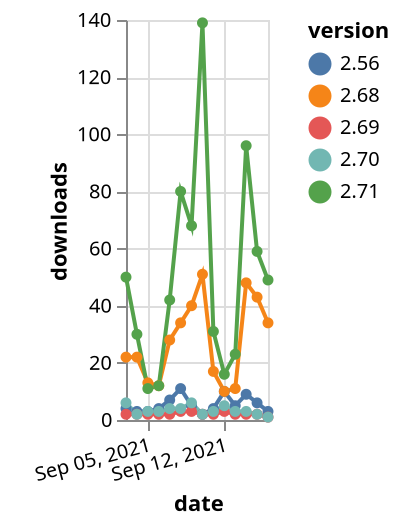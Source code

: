 {"$schema": "https://vega.github.io/schema/vega-lite/v5.json", "description": "A simple bar chart with embedded data.", "data": {"values": [{"date": "2021-09-03", "total": 26955, "delta": 4, "version": "2.56"}, {"date": "2021-09-04", "total": 26958, "delta": 3, "version": "2.56"}, {"date": "2021-09-05", "total": 26961, "delta": 3, "version": "2.56"}, {"date": "2021-09-06", "total": 26965, "delta": 4, "version": "2.56"}, {"date": "2021-09-07", "total": 26972, "delta": 7, "version": "2.56"}, {"date": "2021-09-08", "total": 26983, "delta": 11, "version": "2.56"}, {"date": "2021-09-09", "total": 26988, "delta": 5, "version": "2.56"}, {"date": "2021-09-10", "total": 26990, "delta": 2, "version": "2.56"}, {"date": "2021-09-11", "total": 26994, "delta": 4, "version": "2.56"}, {"date": "2021-09-12", "total": 27004, "delta": 10, "version": "2.56"}, {"date": "2021-09-13", "total": 27009, "delta": 5, "version": "2.56"}, {"date": "2021-09-14", "total": 27018, "delta": 9, "version": "2.56"}, {"date": "2021-09-15", "total": 27024, "delta": 6, "version": "2.56"}, {"date": "2021-09-16", "total": 27027, "delta": 3, "version": "2.56"}, {"date": "2021-09-03", "total": 6243, "delta": 2, "version": "2.69"}, {"date": "2021-09-04", "total": 6245, "delta": 2, "version": "2.69"}, {"date": "2021-09-05", "total": 6247, "delta": 2, "version": "2.69"}, {"date": "2021-09-06", "total": 6249, "delta": 2, "version": "2.69"}, {"date": "2021-09-07", "total": 6251, "delta": 2, "version": "2.69"}, {"date": "2021-09-08", "total": 6254, "delta": 3, "version": "2.69"}, {"date": "2021-09-09", "total": 6257, "delta": 3, "version": "2.69"}, {"date": "2021-09-10", "total": 6259, "delta": 2, "version": "2.69"}, {"date": "2021-09-11", "total": 6261, "delta": 2, "version": "2.69"}, {"date": "2021-09-12", "total": 6264, "delta": 3, "version": "2.69"}, {"date": "2021-09-13", "total": 6266, "delta": 2, "version": "2.69"}, {"date": "2021-09-14", "total": 6268, "delta": 2, "version": "2.69"}, {"date": "2021-09-15", "total": 6270, "delta": 2, "version": "2.69"}, {"date": "2021-09-16", "total": 6271, "delta": 1, "version": "2.69"}, {"date": "2021-09-03", "total": 17112, "delta": 6, "version": "2.70"}, {"date": "2021-09-04", "total": 17114, "delta": 2, "version": "2.70"}, {"date": "2021-09-05", "total": 17117, "delta": 3, "version": "2.70"}, {"date": "2021-09-06", "total": 17120, "delta": 3, "version": "2.70"}, {"date": "2021-09-07", "total": 17124, "delta": 4, "version": "2.70"}, {"date": "2021-09-08", "total": 17128, "delta": 4, "version": "2.70"}, {"date": "2021-09-09", "total": 17134, "delta": 6, "version": "2.70"}, {"date": "2021-09-10", "total": 17136, "delta": 2, "version": "2.70"}, {"date": "2021-09-11", "total": 17139, "delta": 3, "version": "2.70"}, {"date": "2021-09-12", "total": 17144, "delta": 5, "version": "2.70"}, {"date": "2021-09-13", "total": 17147, "delta": 3, "version": "2.70"}, {"date": "2021-09-14", "total": 17150, "delta": 3, "version": "2.70"}, {"date": "2021-09-15", "total": 17152, "delta": 2, "version": "2.70"}, {"date": "2021-09-16", "total": 17153, "delta": 1, "version": "2.70"}, {"date": "2021-09-03", "total": 14758, "delta": 22, "version": "2.68"}, {"date": "2021-09-04", "total": 14780, "delta": 22, "version": "2.68"}, {"date": "2021-09-05", "total": 14793, "delta": 13, "version": "2.68"}, {"date": "2021-09-06", "total": 14805, "delta": 12, "version": "2.68"}, {"date": "2021-09-07", "total": 14833, "delta": 28, "version": "2.68"}, {"date": "2021-09-08", "total": 14867, "delta": 34, "version": "2.68"}, {"date": "2021-09-09", "total": 14907, "delta": 40, "version": "2.68"}, {"date": "2021-09-10", "total": 14958, "delta": 51, "version": "2.68"}, {"date": "2021-09-11", "total": 14975, "delta": 17, "version": "2.68"}, {"date": "2021-09-12", "total": 14985, "delta": 10, "version": "2.68"}, {"date": "2021-09-13", "total": 14996, "delta": 11, "version": "2.68"}, {"date": "2021-09-14", "total": 15044, "delta": 48, "version": "2.68"}, {"date": "2021-09-15", "total": 15087, "delta": 43, "version": "2.68"}, {"date": "2021-09-16", "total": 15121, "delta": 34, "version": "2.68"}, {"date": "2021-09-03", "total": 63993, "delta": 50, "version": "2.71"}, {"date": "2021-09-04", "total": 64023, "delta": 30, "version": "2.71"}, {"date": "2021-09-05", "total": 64034, "delta": 11, "version": "2.71"}, {"date": "2021-09-06", "total": 64046, "delta": 12, "version": "2.71"}, {"date": "2021-09-07", "total": 64088, "delta": 42, "version": "2.71"}, {"date": "2021-09-08", "total": 64168, "delta": 80, "version": "2.71"}, {"date": "2021-09-09", "total": 64236, "delta": 68, "version": "2.71"}, {"date": "2021-09-10", "total": 64375, "delta": 139, "version": "2.71"}, {"date": "2021-09-11", "total": 64406, "delta": 31, "version": "2.71"}, {"date": "2021-09-12", "total": 64422, "delta": 16, "version": "2.71"}, {"date": "2021-09-13", "total": 64445, "delta": 23, "version": "2.71"}, {"date": "2021-09-14", "total": 64541, "delta": 96, "version": "2.71"}, {"date": "2021-09-15", "total": 64600, "delta": 59, "version": "2.71"}, {"date": "2021-09-16", "total": 64649, "delta": 49, "version": "2.71"}]}, "width": "container", "mark": {"type": "line", "point": {"filled": true}}, "encoding": {"x": {"field": "date", "type": "temporal", "timeUnit": "yearmonthdate", "title": "date", "axis": {"labelAngle": -15}}, "y": {"field": "delta", "type": "quantitative", "title": "downloads"}, "color": {"field": "version", "type": "nominal"}, "tooltip": {"field": "delta"}}}